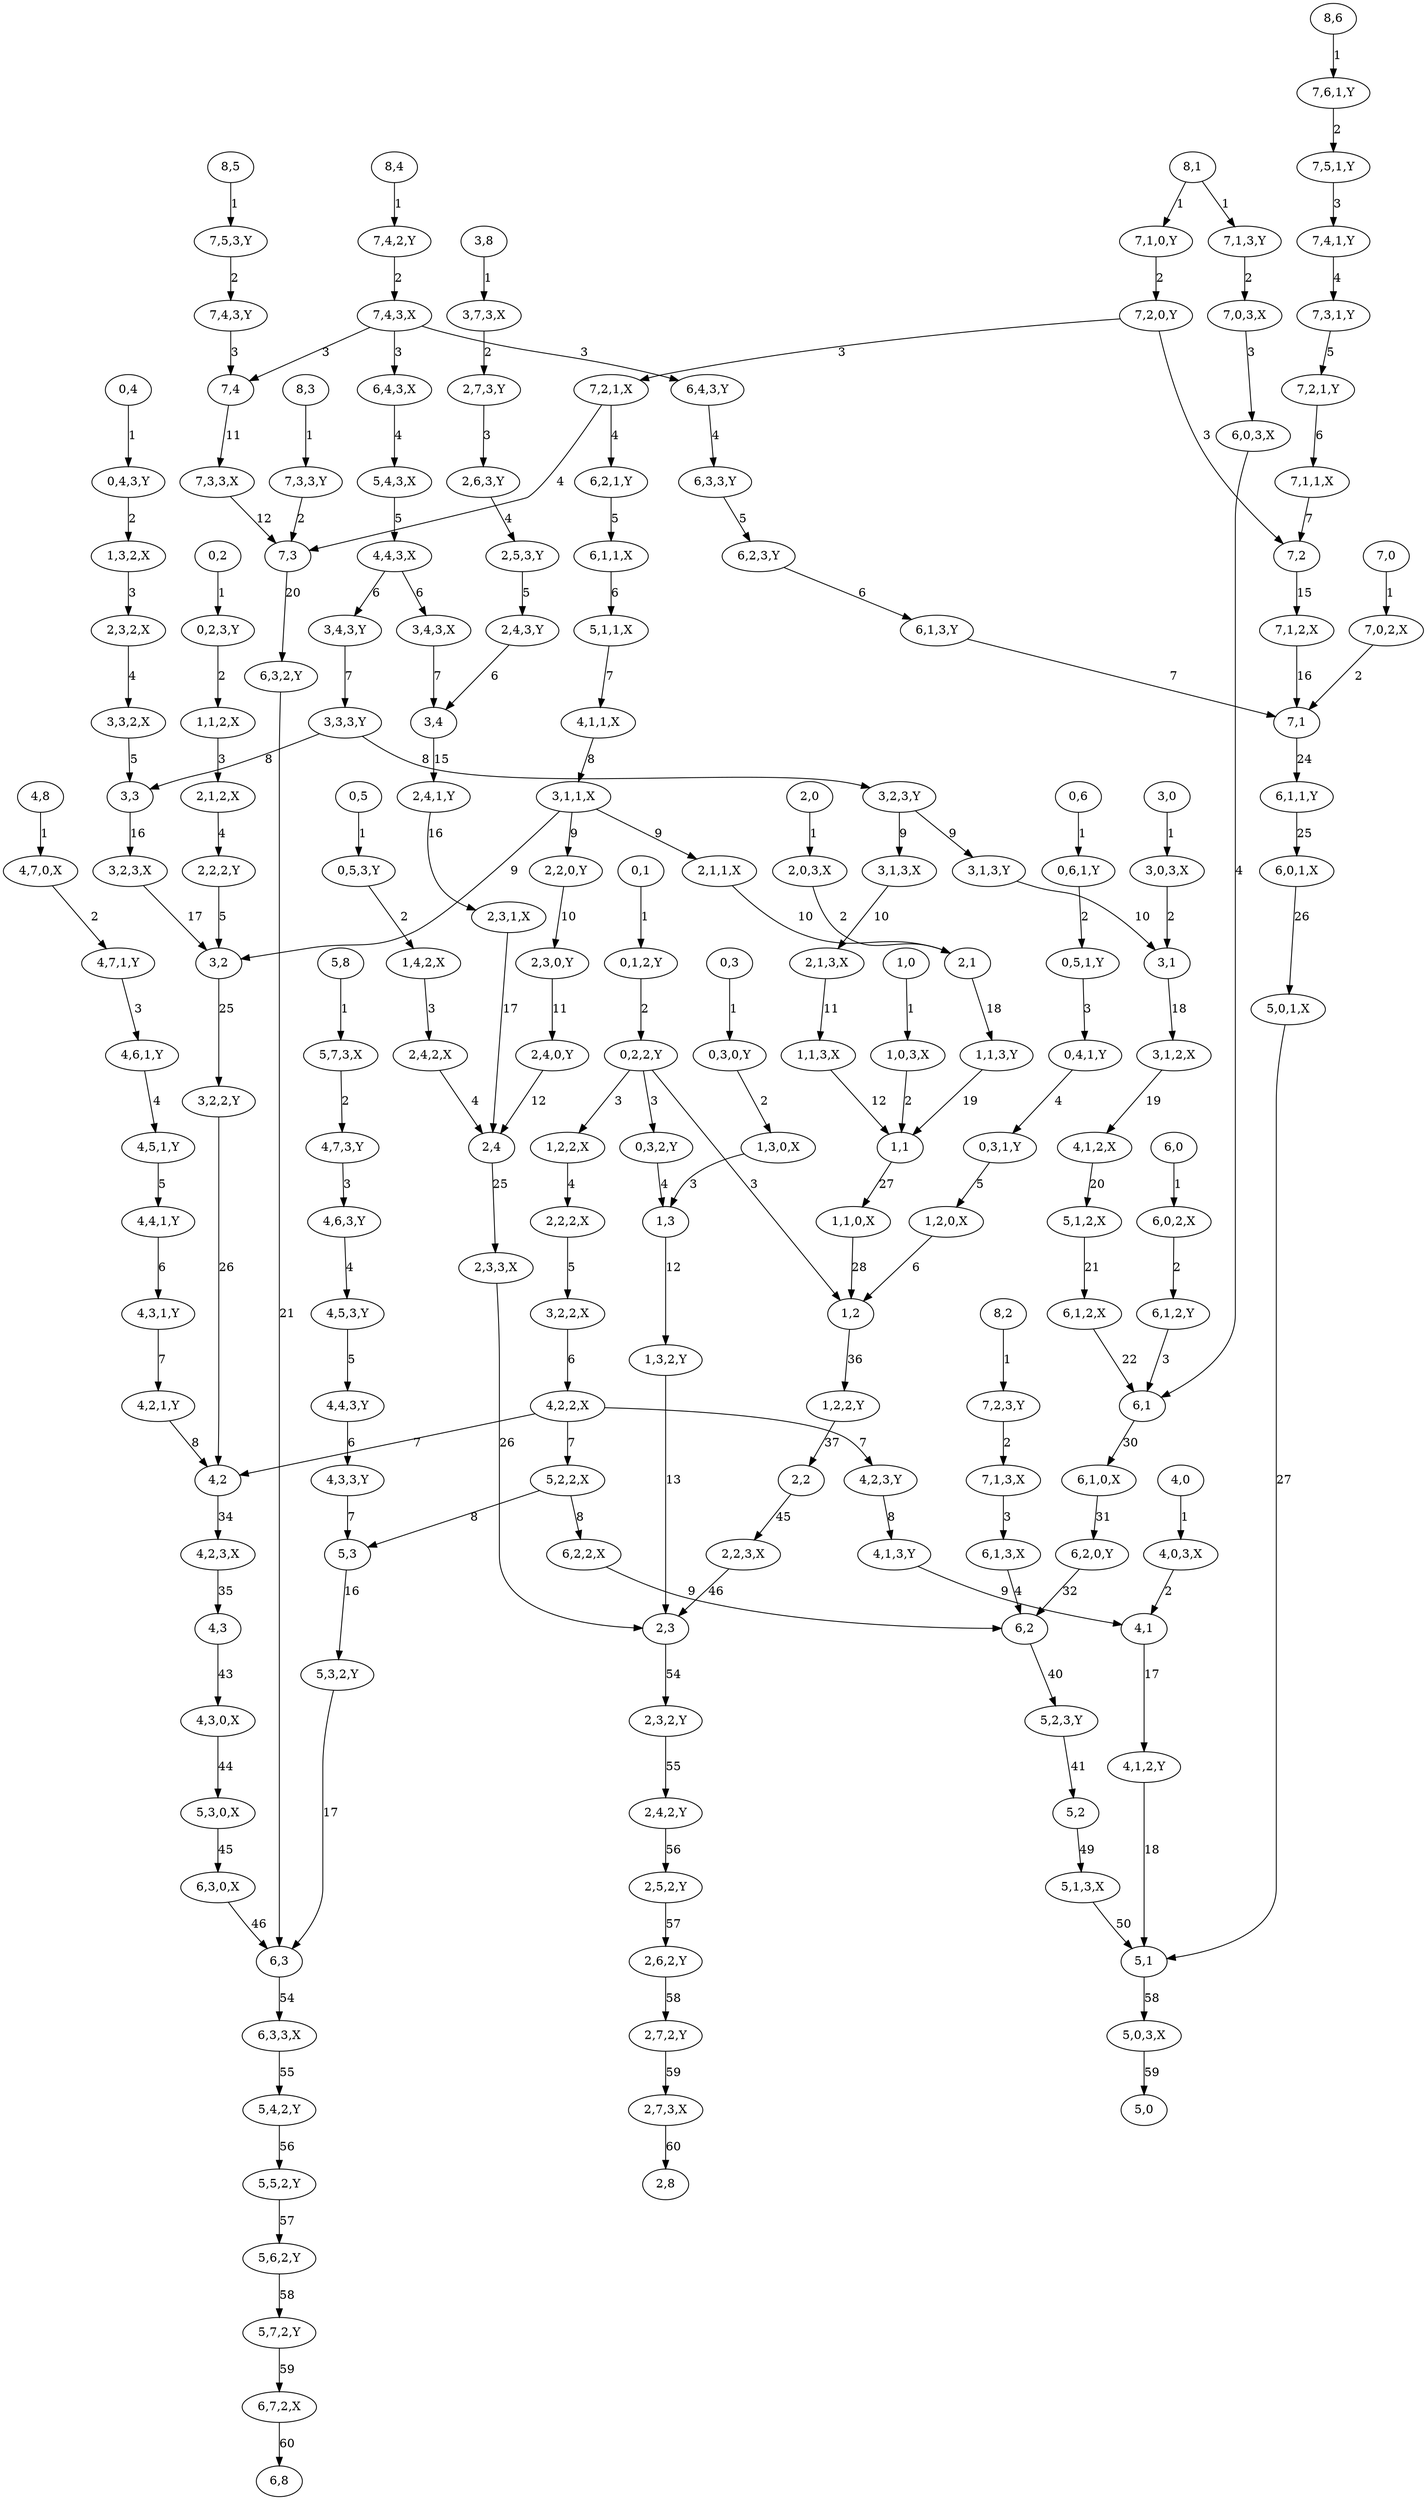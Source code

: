 digraph graphname {
"4,4,3,X" [nodetype=route];
"4,4,3,Y" [nodetype=route];
"0,6" [nodetype=logic];
"1,2" [nodetype=logic];
"1,3" [nodetype=logic];
"1,0" [nodetype=logic];
"1,1" [nodetype=logic];
"7,5,3,Y" [nodetype=route];
"7,2,1,X" [nodetype=route];
"2,3,1,X" [nodetype=route];
"4,2,3,X" [nodetype=route];
"4,2,3,Y" [nodetype=route];
"5,8" [nodetype=logic];
"3,8" [nodetype=logic];
"3,4" [nodetype=logic];
"5,3" [nodetype=logic];
"5,0" [nodetype=logic];
"5,1" [nodetype=logic];
"3,0" [nodetype=logic];
"3,1" [nodetype=logic];
"3,2" [nodetype=logic];
"3,3" [nodetype=logic];
"7,1,1,X" [nodetype=route];
"2,2,2,Y" [nodetype=route];
"3,3,3,Y" [nodetype=route];
"3,2,3,X" [nodetype=route];
"2,6,2,Y" [nodetype=route];
"5,1,1,X" [nodetype=route];
"3,2,2,X" [nodetype=route];
"3,2,2,Y" [nodetype=route];
"5,6,2,Y" [nodetype=route];
"6,2,0,Y" [nodetype=route];
"5,2,2,X" [nodetype=route];
"7,4,3,Y" [nodetype=route];
"7,4,3,X" [nodetype=route];
"7,2,1,Y" [nodetype=route];
"7,0,3,X" [nodetype=route];
"4,7,3,Y" [nodetype=route];
"4,3,3,Y" [nodetype=route];
"1,2,2,X" [nodetype=route];
"1,2,2,Y" [nodetype=route];
"6,0,1,X" [nodetype=route];
"6,0,3,X" [nodetype=route];
"5,2" [nodetype=logic];
"2,2,3,X" [nodetype=route];
"6,7,2,X" [nodetype=route];
"6,3,2,Y" [nodetype=route];
"6,1,2,X" [nodetype=route];
"6,1,2,Y" [nodetype=route];
"0,3,1,Y" [nodetype=route];
"5,3,2,Y" [nodetype=route];
"1,3,0,X" [nodetype=route];
"4,7,0,X" [nodetype=route];
"6,8" [nodetype=logic];
"3,1,3,X" [nodetype=route];
"3,1,3,Y" [nodetype=route];
"0,5,1,Y" [nodetype=route];
"6,1" [nodetype=logic];
"6,0" [nodetype=logic];
"6,3" [nodetype=logic];
"6,2" [nodetype=logic];
"7,3,3,X" [nodetype=route];
"7,3,3,Y" [nodetype=route];
"1,1,0,X" [nodetype=route];
"7,1,0,Y" [nodetype=route];
"3,7,3,X" [nodetype=route];
"6,3,0,X" [nodetype=route];
"8,6" [nodetype=logic];
"8,5" [nodetype=logic];
"8,4" [nodetype=logic];
"8,3" [nodetype=logic];
"8,2" [nodetype=logic];
"8,1" [nodetype=logic];
"2,1,1,X" [nodetype=route];
"6,4,3,X" [nodetype=route];
"6,4,3,Y" [nodetype=route];
"3,0,3,X" [nodetype=route];
"3,4,3,Y" [nodetype=route];
"5,0,1,X" [nodetype=route];
"4,4,1,Y" [nodetype=route];
"5,2,3,Y" [nodetype=route];
"1,1,3,X" [nodetype=route];
"1,1,3,Y" [nodetype=route];
"3,4,3,X" [nodetype=route];
"4,5,1,Y" [nodetype=route];
"6,3,3,Y" [nodetype=route];
"6,3,3,X" [nodetype=route];
"2,4,3,Y" [nodetype=route];
"0,1,2,Y" [nodetype=route];
"0,3,2,Y" [nodetype=route];
"6,0,2,X" [nodetype=route];
"3,2,3,Y" [nodetype=route];
"5,4,3,X" [nodetype=route];
"7,2,3,Y" [nodetype=route];
"2,7,2,Y" [nodetype=route];
"2,5,2,Y" [nodetype=route];
"0,2,3,Y" [nodetype=route];
"5,1,3,X" [nodetype=route];
"6,1,3,Y" [nodetype=route];
"6,1,3,X" [nodetype=route];
"0,3,0,Y" [nodetype=route];
"0,5" [nodetype=logic];
"0,4" [nodetype=logic];
"0,3" [nodetype=logic];
"0,2" [nodetype=logic];
"0,1" [nodetype=logic];
"5,5,2,Y" [nodetype=route];
"3,3,2,X" [nodetype=route];
"0,2,2,Y" [nodetype=route];
"6,2,3,Y" [nodetype=route];
"2,4,0,Y" [nodetype=route];
"2,8" [nodetype=logic];
"2,4" [nodetype=logic];
"5,7,2,Y" [nodetype=route];
"3,1,2,X" [nodetype=route];
"2,1" [nodetype=logic];
"2,0" [nodetype=logic];
"2,3" [nodetype=logic];
"2,2" [nodetype=logic];
"4,3" [nodetype=logic];
"4,2" [nodetype=logic];
"4,1" [nodetype=logic];
"4,0" [nodetype=logic];
"4,0,3,X" [nodetype=route];
"5,3,0,X" [nodetype=route];
"4,8" [nodetype=logic];
"2,2,0,Y" [nodetype=route];
"6,1,0,X" [nodetype=route];
"1,2,0,X" [nodetype=route];
"2,0,3,X" [nodetype=route];
"0,4,1,Y" [nodetype=route];
"4,1,2,X" [nodetype=route];
"4,1,2,Y" [nodetype=route];
"2,6,3,Y" [nodetype=route];
"7,4,1,Y" [nodetype=route];
"2,2,2,X" [nodetype=route];
"4,7,1,Y" [nodetype=route];
"4,3,1,Y" [nodetype=route];
"2,4,1,Y" [nodetype=route];
"2,3,3,X" [nodetype=route];
"2,7,3,Y" [nodetype=route];
"2,7,3,X" [nodetype=route];
"1,0,3,X" [nodetype=route];
"6,2,1,Y" [nodetype=route];
"7,6,1,Y" [nodetype=route];
"4,2,2,X" [nodetype=route];
"5,7,3,X" [nodetype=route];
"2,4,2,Y" [nodetype=route];
"2,4,2,X" [nodetype=route];
"7,5,1,Y" [nodetype=route];
"2,1,2,X" [nodetype=route];
"5,0,3,X" [nodetype=route];
"7,1,3,X" [nodetype=route];
"7,1,3,Y" [nodetype=route];
"4,2,1,Y" [nodetype=route];
"2,5,3,Y" [nodetype=route];
"5,4,2,Y" [nodetype=route];
"5,1,2,X" [nodetype=route];
"2,3,0,Y" [nodetype=route];
"4,5,3,Y" [nodetype=route];
"0,5,3,Y" [nodetype=route];
"2,3,2,X" [nodetype=route];
"6,1,1,Y" [nodetype=route];
"6,1,1,X" [nodetype=route];
"2,3,2,Y" [nodetype=route];
"7,0" [nodetype=logic];
"7,1" [nodetype=logic];
"7,2" [nodetype=logic];
"7,3" [nodetype=logic];
"7,4" [nodetype=logic];
"0,6,1,Y" [nodetype=route];
"1,3,2,Y" [nodetype=route];
"1,3,2,X" [nodetype=route];
"6,2,2,X" [nodetype=route];
"7,3,1,Y" [nodetype=route];
"7,4,2,Y" [nodetype=route];
"0,4,3,Y" [nodetype=route];
"7,0,2,X" [nodetype=route];
"7,2,0,Y" [nodetype=route];
"4,1,1,X" [nodetype=route];
"4,6,1,Y" [nodetype=route];
"4,6,3,Y" [nodetype=route];
"4,3,0,X" [nodetype=route];
"1,4,2,X" [nodetype=route];
"3,1,1,X" [nodetype=route];
"1,1,2,X" [nodetype=route];
"2,1,3,X" [nodetype=route];
"4,1,3,Y" [nodetype=route];
"7,1,2,X" [nodetype=route];
"4,4,3,X" -> "3,4,3,X"  [label=6];
"4,4,3,X" -> "3,4,3,Y"  [label=6];
"4,4,3,Y" -> "4,3,3,Y"  [label=6];
"0,6" -> "0,6,1,Y"  [label=1];
"1,2" -> "1,2,2,Y"  [label=36];
"1,3" -> "1,3,2,Y"  [label=12];
"1,0" -> "1,0,3,X"  [label=1];
"1,1" -> "1,1,0,X"  [label=27];
"7,5,3,Y" -> "7,4,3,Y"  [label=2];
"7,2,1,X" -> "7,3"  [label=4];
"7,2,1,X" -> "6,2,1,Y"  [label=4];
"2,3,1,X" -> "2,4"  [label=17];
"4,2,3,X" -> "4,3"  [label=35];
"4,2,3,Y" -> "4,1,3,Y"  [label=8];
"5,8" -> "5,7,3,X"  [label=1];
"3,8" -> "3,7,3,X"  [label=1];
"3,4" -> "2,4,1,Y"  [label=15];
"5,3" -> "5,3,2,Y"  [label=16];
"5,1" -> "5,0,3,X"  [label=58];
"3,0" -> "3,0,3,X"  [label=1];
"3,1" -> "3,1,2,X"  [label=18];
"3,2" -> "3,2,2,Y"  [label=25];
"3,3" -> "3,2,3,X"  [label=16];
"7,1,1,X" -> "7,2"  [label=7];
"2,2,2,Y" -> "3,2"  [label=5];
"3,3,3,Y" -> "3,3"  [label=8];
"3,3,3,Y" -> "3,2,3,Y"  [label=8];
"3,2,3,X" -> "3,2"  [label=17];
"2,6,2,Y" -> "2,7,2,Y"  [label=58];
"5,1,1,X" -> "4,1,1,X"  [label=7];
"3,2,2,X" -> "4,2,2,X"  [label=6];
"3,2,2,Y" -> "4,2"  [label=26];
"5,6,2,Y" -> "5,7,2,Y"  [label=58];
"6,2,0,Y" -> "6,2"  [label=32];
"5,2,2,X" -> "6,2,2,X"  [label=8];
"5,2,2,X" -> "5,3"  [label=8];
"7,4,3,Y" -> "7,4"  [label=3];
"7,4,3,X" -> "7,4"  [label=3];
"7,4,3,X" -> "6,4,3,Y"  [label=3];
"7,4,3,X" -> "6,4,3,X"  [label=3];
"7,2,1,Y" -> "7,1,1,X"  [label=6];
"7,0,3,X" -> "6,0,3,X"  [label=3];
"4,7,3,Y" -> "4,6,3,Y"  [label=3];
"4,3,3,Y" -> "5,3"  [label=7];
"1,2,2,X" -> "2,2,2,X"  [label=4];
"1,2,2,Y" -> "2,2"  [label=37];
"6,0,1,X" -> "5,0,1,X"  [label=26];
"6,0,3,X" -> "6,1"  [label=4];
"5,2" -> "5,1,3,X"  [label=49];
"2,2,3,X" -> "2,3"  [label=46];
"6,7,2,X" -> "6,8"  [label=60];
"6,3,2,Y" -> "6,3"  [label=21];
"6,1,2,X" -> "6,1"  [label=22];
"6,1,2,Y" -> "6,1"  [label=3];
"0,3,1,Y" -> "1,2,0,X"  [label=5];
"5,3,2,Y" -> "6,3"  [label=17];
"1,3,0,X" -> "1,3"  [label=3];
"4,7,0,X" -> "4,7,1,Y"  [label=2];
"3,1,3,X" -> "2,1,3,X"  [label=10];
"3,1,3,Y" -> "3,1"  [label=10];
"0,5,1,Y" -> "0,4,1,Y"  [label=3];
"6,1" -> "6,1,0,X"  [label=30];
"6,0" -> "6,0,2,X"  [label=1];
"6,3" -> "6,3,3,X"  [label=54];
"6,2" -> "5,2,3,Y"  [label=40];
"7,3,3,X" -> "7,3"  [label=12];
"7,3,3,Y" -> "7,3"  [label=2];
"1,1,0,X" -> "1,2"  [label=28];
"7,1,0,Y" -> "7,2,0,Y"  [label=2];
"3,7,3,X" -> "2,7,3,Y"  [label=2];
"6,3,0,X" -> "6,3"  [label=46];
"8,6" -> "7,6,1,Y"  [label=1];
"8,5" -> "7,5,3,Y"  [label=1];
"8,4" -> "7,4,2,Y"  [label=1];
"8,3" -> "7,3,3,Y"  [label=1];
"8,2" -> "7,2,3,Y"  [label=1];
"8,1" -> "7,1,3,Y"  [label=1];
"8,1" -> "7,1,0,Y"  [label=1];
"2,1,1,X" -> "2,1"  [label=10];
"6,4,3,X" -> "5,4,3,X"  [label=4];
"6,4,3,Y" -> "6,3,3,Y"  [label=4];
"3,0,3,X" -> "3,1"  [label=2];
"3,4,3,Y" -> "3,3,3,Y"  [label=7];
"5,0,1,X" -> "5,1"  [label=27];
"4,4,1,Y" -> "4,3,1,Y"  [label=6];
"5,2,3,Y" -> "5,2"  [label=41];
"1,1,3,X" -> "1,1"  [label=12];
"1,1,3,Y" -> "1,1"  [label=19];
"3,4,3,X" -> "3,4"  [label=7];
"4,5,1,Y" -> "4,4,1,Y"  [label=5];
"6,3,3,Y" -> "6,2,3,Y"  [label=5];
"6,3,3,X" -> "5,4,2,Y"  [label=55];
"2,4,3,Y" -> "3,4"  [label=6];
"0,1,2,Y" -> "0,2,2,Y"  [label=2];
"0,3,2,Y" -> "1,3"  [label=4];
"6,0,2,X" -> "6,1,2,Y"  [label=2];
"3,2,3,Y" -> "3,1,3,Y"  [label=9];
"3,2,3,Y" -> "3,1,3,X"  [label=9];
"5,4,3,X" -> "4,4,3,X"  [label=5];
"7,2,3,Y" -> "7,1,3,X"  [label=2];
"2,7,2,Y" -> "2,7,3,X"  [label=59];
"2,5,2,Y" -> "2,6,2,Y"  [label=57];
"0,2,3,Y" -> "1,1,2,X"  [label=2];
"5,1,3,X" -> "5,1"  [label=50];
"6,1,3,Y" -> "7,1"  [label=7];
"6,1,3,X" -> "6,2"  [label=4];
"0,3,0,Y" -> "1,3,0,X"  [label=2];
"0,5" -> "0,5,3,Y"  [label=1];
"0,4" -> "0,4,3,Y"  [label=1];
"0,3" -> "0,3,0,Y"  [label=1];
"0,2" -> "0,2,3,Y"  [label=1];
"0,1" -> "0,1,2,Y"  [label=1];
"5,5,2,Y" -> "5,6,2,Y"  [label=57];
"3,3,2,X" -> "3,3"  [label=5];
"0,2,2,Y" -> "1,2"  [label=3];
"0,2,2,Y" -> "0,3,2,Y"  [label=3];
"0,2,2,Y" -> "1,2,2,X"  [label=3];
"6,2,3,Y" -> "6,1,3,Y"  [label=6];
"2,4,0,Y" -> "2,4"  [label=12];
"2,4" -> "2,3,3,X"  [label=25];
"5,7,2,Y" -> "6,7,2,X"  [label=59];
"3,1,2,X" -> "4,1,2,X"  [label=19];
"2,1" -> "1,1,3,Y"  [label=18];
"2,0" -> "2,0,3,X"  [label=1];
"2,3" -> "2,3,2,Y"  [label=54];
"2,2" -> "2,2,3,X"  [label=45];
"4,3" -> "4,3,0,X"  [label=43];
"4,2" -> "4,2,3,X"  [label=34];
"4,1" -> "4,1,2,Y"  [label=17];
"4,0" -> "4,0,3,X"  [label=1];
"4,0,3,X" -> "4,1"  [label=2];
"5,3,0,X" -> "6,3,0,X"  [label=45];
"4,8" -> "4,7,0,X"  [label=1];
"2,2,0,Y" -> "2,3,0,Y"  [label=10];
"6,1,0,X" -> "6,2,0,Y"  [label=31];
"1,2,0,X" -> "1,2"  [label=6];
"2,0,3,X" -> "2,1"  [label=2];
"0,4,1,Y" -> "0,3,1,Y"  [label=4];
"4,1,2,X" -> "5,1,2,X"  [label=20];
"4,1,2,Y" -> "5,1"  [label=18];
"2,6,3,Y" -> "2,5,3,Y"  [label=4];
"7,4,1,Y" -> "7,3,1,Y"  [label=4];
"2,2,2,X" -> "3,2,2,X"  [label=5];
"4,7,1,Y" -> "4,6,1,Y"  [label=3];
"4,3,1,Y" -> "4,2,1,Y"  [label=7];
"2,4,1,Y" -> "2,3,1,X"  [label=16];
"2,3,3,X" -> "2,3"  [label=26];
"2,7,3,Y" -> "2,6,3,Y"  [label=3];
"2,7,3,X" -> "2,8"  [label=60];
"1,0,3,X" -> "1,1"  [label=2];
"6,2,1,Y" -> "6,1,1,X"  [label=5];
"7,6,1,Y" -> "7,5,1,Y"  [label=2];
"4,2,2,X" -> "4,2"  [label=7];
"4,2,2,X" -> "4,2,3,Y"  [label=7];
"4,2,2,X" -> "5,2,2,X"  [label=7];
"5,7,3,X" -> "4,7,3,Y"  [label=2];
"2,4,2,Y" -> "2,5,2,Y"  [label=56];
"2,4,2,X" -> "2,4"  [label=4];
"7,5,1,Y" -> "7,4,1,Y"  [label=3];
"2,1,2,X" -> "2,2,2,Y"  [label=4];
"5,0,3,X" -> "5,0"  [label=59];
"7,1,3,X" -> "6,1,3,X"  [label=3];
"7,1,3,Y" -> "7,0,3,X"  [label=2];
"4,2,1,Y" -> "4,2"  [label=8];
"2,5,3,Y" -> "2,4,3,Y"  [label=5];
"5,4,2,Y" -> "5,5,2,Y"  [label=56];
"5,1,2,X" -> "6,1,2,X"  [label=21];
"2,3,0,Y" -> "2,4,0,Y"  [label=11];
"4,5,3,Y" -> "4,4,3,Y"  [label=5];
"0,5,3,Y" -> "1,4,2,X"  [label=2];
"2,3,2,X" -> "3,3,2,X"  [label=4];
"6,1,1,Y" -> "6,0,1,X"  [label=25];
"6,1,1,X" -> "5,1,1,X"  [label=6];
"2,3,2,Y" -> "2,4,2,Y"  [label=55];
"7,0" -> "7,0,2,X"  [label=1];
"7,1" -> "6,1,1,Y"  [label=24];
"7,2" -> "7,1,2,X"  [label=15];
"7,3" -> "6,3,2,Y"  [label=20];
"7,4" -> "7,3,3,X"  [label=11];
"0,6,1,Y" -> "0,5,1,Y"  [label=2];
"1,3,2,Y" -> "2,3"  [label=13];
"1,3,2,X" -> "2,3,2,X"  [label=3];
"6,2,2,X" -> "6,2"  [label=9];
"7,3,1,Y" -> "7,2,1,Y"  [label=5];
"7,4,2,Y" -> "7,4,3,X"  [label=2];
"0,4,3,Y" -> "1,3,2,X"  [label=2];
"7,0,2,X" -> "7,1"  [label=2];
"7,2,0,Y" -> "7,2"  [label=3];
"7,2,0,Y" -> "7,2,1,X"  [label=3];
"4,1,1,X" -> "3,1,1,X"  [label=8];
"4,6,1,Y" -> "4,5,1,Y"  [label=4];
"4,6,3,Y" -> "4,5,3,Y"  [label=4];
"4,3,0,X" -> "5,3,0,X"  [label=44];
"1,4,2,X" -> "2,4,2,X"  [label=3];
"3,1,1,X" -> "2,1,1,X"  [label=9];
"3,1,1,X" -> "3,2"  [label=9];
"3,1,1,X" -> "2,2,0,Y"  [label=9];
"1,1,2,X" -> "2,1,2,X"  [label=3];
"2,1,3,X" -> "1,1,3,X"  [label=11];
"4,1,3,Y" -> "4,1"  [label=9];
"7,1,2,X" -> "7,1"  [label=16];
}
